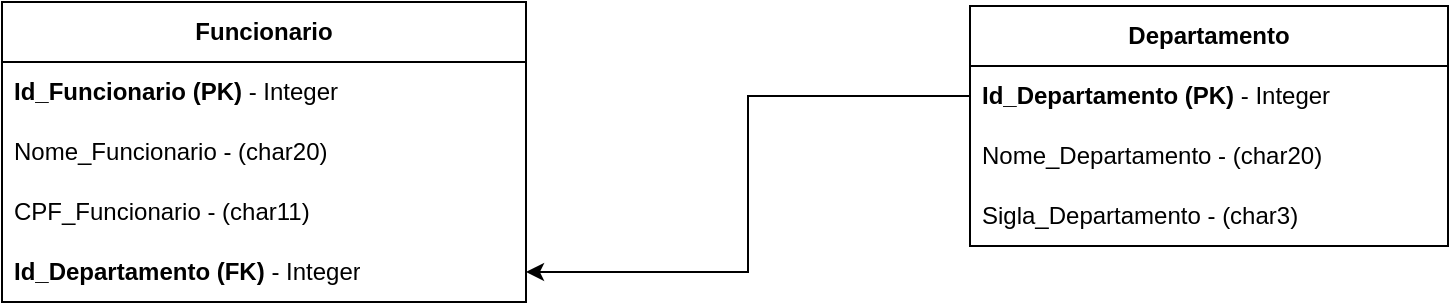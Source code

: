 <mxfile version="21.1.5" type="github">
  <diagram name="Página-1" id="Eo8xrLhFPEx01Vl9V2uP">
    <mxGraphModel dx="940" dy="545" grid="0" gridSize="10" guides="1" tooltips="1" connect="1" arrows="1" fold="1" page="1" pageScale="1" pageWidth="1169" pageHeight="827" math="0" shadow="0">
      <root>
        <mxCell id="0" />
        <mxCell id="1" parent="0" />
        <mxCell id="QBSdiYnpRSReAzUNBmX7-1" value="&lt;b&gt;Funcionario&lt;/b&gt;" style="swimlane;fontStyle=0;childLayout=stackLayout;horizontal=1;startSize=30;horizontalStack=0;resizeParent=1;resizeParentMax=0;resizeLast=0;collapsible=1;marginBottom=0;whiteSpace=wrap;html=1;" vertex="1" parent="1">
          <mxGeometry x="95" y="219" width="262" height="150" as="geometry" />
        </mxCell>
        <mxCell id="QBSdiYnpRSReAzUNBmX7-2" value="&lt;b&gt;Id_Funcionario (PK)&lt;/b&gt; - Integer" style="text;strokeColor=none;fillColor=none;align=left;verticalAlign=middle;spacingLeft=4;spacingRight=4;overflow=hidden;points=[[0,0.5],[1,0.5]];portConstraint=eastwest;rotatable=0;whiteSpace=wrap;html=1;" vertex="1" parent="QBSdiYnpRSReAzUNBmX7-1">
          <mxGeometry y="30" width="262" height="30" as="geometry" />
        </mxCell>
        <mxCell id="QBSdiYnpRSReAzUNBmX7-3" value="Nome_Funcionario - (char20)" style="text;strokeColor=none;fillColor=none;align=left;verticalAlign=middle;spacingLeft=4;spacingRight=4;overflow=hidden;points=[[0,0.5],[1,0.5]];portConstraint=eastwest;rotatable=0;whiteSpace=wrap;html=1;" vertex="1" parent="QBSdiYnpRSReAzUNBmX7-1">
          <mxGeometry y="60" width="262" height="30" as="geometry" />
        </mxCell>
        <mxCell id="QBSdiYnpRSReAzUNBmX7-4" value="CPF_Funcionario - (char11)" style="text;strokeColor=none;fillColor=none;align=left;verticalAlign=middle;spacingLeft=4;spacingRight=4;overflow=hidden;points=[[0,0.5],[1,0.5]];portConstraint=eastwest;rotatable=0;whiteSpace=wrap;html=1;" vertex="1" parent="QBSdiYnpRSReAzUNBmX7-1">
          <mxGeometry y="90" width="262" height="30" as="geometry" />
        </mxCell>
        <mxCell id="QBSdiYnpRSReAzUNBmX7-9" value="&lt;b&gt;Id_Departamento (FK) &lt;/b&gt;- Integer" style="text;strokeColor=none;fillColor=none;align=left;verticalAlign=middle;spacingLeft=4;spacingRight=4;overflow=hidden;points=[[0,0.5],[1,0.5]];portConstraint=eastwest;rotatable=0;whiteSpace=wrap;html=1;" vertex="1" parent="QBSdiYnpRSReAzUNBmX7-1">
          <mxGeometry y="120" width="262" height="30" as="geometry" />
        </mxCell>
        <mxCell id="QBSdiYnpRSReAzUNBmX7-5" value="&lt;b&gt;Departamento&lt;/b&gt;" style="swimlane;fontStyle=0;childLayout=stackLayout;horizontal=1;startSize=30;horizontalStack=0;resizeParent=1;resizeParentMax=0;resizeLast=0;collapsible=1;marginBottom=0;whiteSpace=wrap;html=1;" vertex="1" parent="1">
          <mxGeometry x="579" y="221" width="239" height="120" as="geometry" />
        </mxCell>
        <mxCell id="QBSdiYnpRSReAzUNBmX7-6" value="&lt;b&gt;Id_Departamento (PK)&lt;/b&gt; - Integer" style="text;strokeColor=none;fillColor=none;align=left;verticalAlign=middle;spacingLeft=4;spacingRight=4;overflow=hidden;points=[[0,0.5],[1,0.5]];portConstraint=eastwest;rotatable=0;whiteSpace=wrap;html=1;" vertex="1" parent="QBSdiYnpRSReAzUNBmX7-5">
          <mxGeometry y="30" width="239" height="30" as="geometry" />
        </mxCell>
        <mxCell id="QBSdiYnpRSReAzUNBmX7-7" value="Nome_Departamento - (char20)" style="text;strokeColor=none;fillColor=none;align=left;verticalAlign=middle;spacingLeft=4;spacingRight=4;overflow=hidden;points=[[0,0.5],[1,0.5]];portConstraint=eastwest;rotatable=0;whiteSpace=wrap;html=1;" vertex="1" parent="QBSdiYnpRSReAzUNBmX7-5">
          <mxGeometry y="60" width="239" height="30" as="geometry" />
        </mxCell>
        <mxCell id="QBSdiYnpRSReAzUNBmX7-8" value="Sigla_Departamento - (char3)" style="text;strokeColor=none;fillColor=none;align=left;verticalAlign=middle;spacingLeft=4;spacingRight=4;overflow=hidden;points=[[0,0.5],[1,0.5]];portConstraint=eastwest;rotatable=0;whiteSpace=wrap;html=1;" vertex="1" parent="QBSdiYnpRSReAzUNBmX7-5">
          <mxGeometry y="90" width="239" height="30" as="geometry" />
        </mxCell>
        <mxCell id="QBSdiYnpRSReAzUNBmX7-10" style="edgeStyle=orthogonalEdgeStyle;rounded=0;orthogonalLoop=1;jettySize=auto;html=1;exitX=0;exitY=0.5;exitDx=0;exitDy=0;entryX=1;entryY=0.5;entryDx=0;entryDy=0;" edge="1" parent="1" source="QBSdiYnpRSReAzUNBmX7-6" target="QBSdiYnpRSReAzUNBmX7-9">
          <mxGeometry relative="1" as="geometry" />
        </mxCell>
      </root>
    </mxGraphModel>
  </diagram>
</mxfile>

